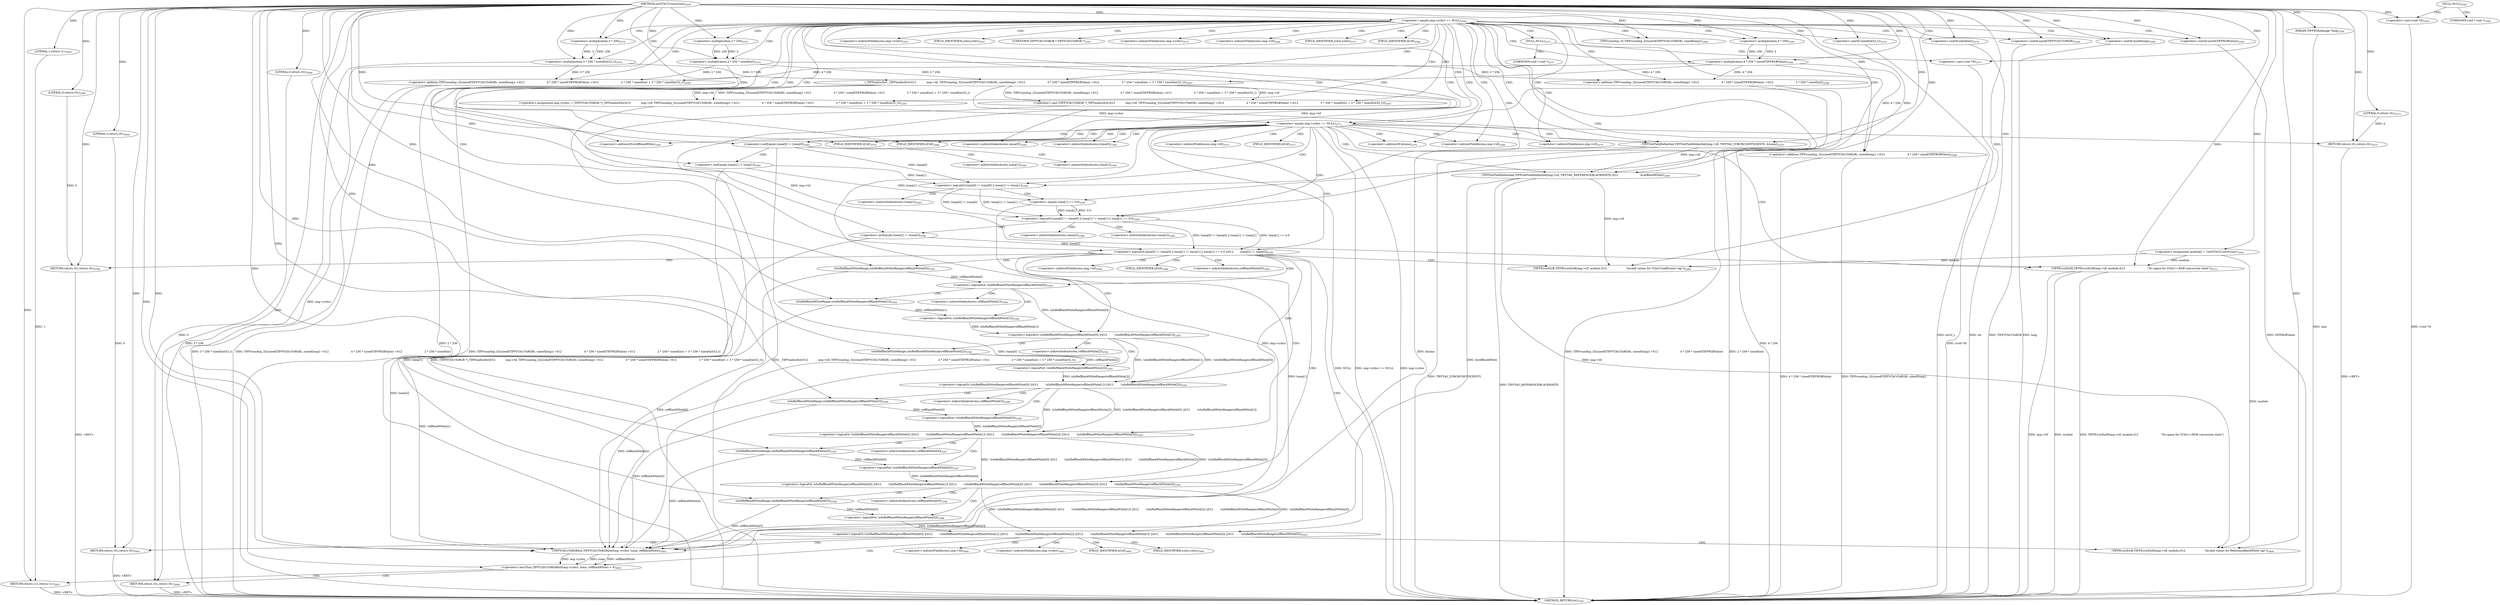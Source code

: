 digraph "initYCbCrConversion" {  
"59996" [label = <(METHOD,initYCbCrConversion)<SUB>2559</SUB>> ]
"60183" [label = <(METHOD_RETURN,int)<SUB>2559</SUB>> ]
"59997" [label = <(PARAM,TIFFRGBAImage *img)<SUB>2559</SUB>> ]
"60000" [label = <(&lt;operator&gt;.assignment,module[] = &quot;initYCbCrConversion&quot;)<SUB>2561</SUB>> ]
"60071" [label = <(TIFFGetFieldDefaulted,TIFFGetFieldDefaulted(img-&gt;tif, TIFFTAG_YCBCRCOEFFICIENTS, &amp;luma))<SUB>2579</SUB>> ]
"60078" [label = <(TIFFGetFieldDefaulted,TIFFGetFieldDefaulted(img-&gt;tif, TIFFTAG_REFERENCEBLACKWHITE,\012                          &amp;refBlackWhite))<SUB>2580</SUB>> ]
"60181" [label = <(RETURN,return (1);,return (1);)<SUB>2607</SUB>> ]
"60006" [label = <(&lt;operator&gt;.equals,img-&gt;ycbcr == NULL)<SUB>2565</SUB>> ]
"60086" [label = <(&lt;operator&gt;.logicalOr,luma[0] != luma[0] || luma[1] != luma[1] || luma[1] == 0.0 ||\012        luma[2] != luma[2])<SUB>2585</SUB>> ]
"60125" [label = <(&lt;operator&gt;.logicalOr,!isInRefBlackWhiteRange(refBlackWhite[0]) ||\012        !isInRefBlackWhiteRange(refBlackWhite[1]) ||\012        !isInRefBlackWhiteRange(refBlackWhite[2]) ||\012        !isInRefBlackWhiteRange(refBlackWhite[3]) ||\012        !isInRefBlackWhiteRange(refBlackWhite[4]) ||\012        !isInRefBlackWhiteRange(refBlackWhite[5]))<SUB>2593</SUB>> ]
"60170" [label = <(&lt;operator&gt;.lessThan,TIFFYCbCrToRGBInit(img-&gt;ycbcr, luma, refBlackWhite) &lt; 0)<SUB>2605</SUB>> ]
"60182" [label = <(LITERAL,1,return (1);)<SUB>2607</SUB>> ]
"60016" [label = <(&lt;operator&gt;.assignment,img-&gt;ycbcr = (TIFFYCbCrToRGB *)_TIFFmallocExt(\012            img-&gt;tif, TIFFroundup_32(sizeof(TIFFYCbCrToRGB), sizeof(long)) +\012                          4 * 256 * sizeof(TIFFRGBValue) +\012                          2 * 256 * sizeof(int) + 3 * 256 * sizeof(int32_t)))<SUB>2567</SUB>> ]
"60116" [label = <(TIFFErrorExtR,TIFFErrorExtR(img-&gt;tif, module,\012                      &quot;Invalid values for YCbCrCoefficients tag&quot;))<SUB>2588</SUB>> ]
"60122" [label = <(RETURN,return (0);,return (0);)<SUB>2590</SUB>> ]
"60161" [label = <(TIFFErrorExtR,TIFFErrorExtR(img-&gt;tif, module,\012                      &quot;Invalid values for ReferenceBlackWhite tag&quot;))<SUB>2600</SUB>> ]
"60167" [label = <(RETURN,return (0);,return (0);)<SUB>2602</SUB>> ]
"60179" [label = <(RETURN,return (0);,return (0);)<SUB>2606</SUB>> ]
"60053" [label = <(&lt;operator&gt;.equals,img-&gt;ycbcr == NULL)<SUB>2571</SUB>> ]
"60087" [label = <(&lt;operator&gt;.logicalOr,luma[0] != luma[0] || luma[1] != luma[1] || luma[1] == 0.0)<SUB>2585</SUB>> ]
"60108" [label = <(&lt;operator&gt;.notEquals,luma[2] != luma[2])<SUB>2586</SUB>> ]
"60123" [label = <(LITERAL,0,return (0);)<SUB>2590</SUB>> ]
"60126" [label = <(&lt;operator&gt;.logicalOr,!isInRefBlackWhiteRange(refBlackWhite[0]) ||\012        !isInRefBlackWhiteRange(refBlackWhite[1]) ||\012        !isInRefBlackWhiteRange(refBlackWhite[2]) ||\012        !isInRefBlackWhiteRange(refBlackWhite[3]) ||\012        !isInRefBlackWhiteRange(refBlackWhite[4]))<SUB>2593</SUB>> ]
"60155" [label = <(&lt;operator&gt;.logicalNot,!isInRefBlackWhiteRange(refBlackWhite[5]))<SUB>2598</SUB>> ]
"60168" [label = <(LITERAL,0,return (0);)<SUB>2602</SUB>> ]
"60171" [label = <(TIFFYCbCrToRGBInit,TIFFYCbCrToRGBInit(img-&gt;ycbcr, luma, refBlackWhite))<SUB>2605</SUB>> ]
"60180" [label = <(LITERAL,0,return (0);)<SUB>2606</SUB>> ]
"60012" [label = <(&lt;operator&gt;.cast,(void *)0)<SUB>2565</SUB>> ]
"60020" [label = <(&lt;operator&gt;.cast,(TIFFYCbCrToRGB *)_TIFFmallocExt(\012            img-&gt;tif, TIFFroundup_32(sizeof(TIFFYCbCrToRGB), sizeof(long)) +\012                          4 * 256 * sizeof(TIFFRGBValue) +\012                          2 * 256 * sizeof(int) + 3 * 256 * sizeof(int32_t)))<SUB>2567</SUB>> ]
"60063" [label = <(TIFFErrorExtR,TIFFErrorExtR(img-&gt;tif, module,\012                          &quot;No space for YCbCr-&gt;RGB conversion state&quot;))<SUB>2573</SUB>> ]
"60069" [label = <(RETURN,return (0);,return (0);)<SUB>2575</SUB>> ]
"60088" [label = <(&lt;operator&gt;.logicalOr,luma[0] != luma[0] || luma[1] != luma[1])<SUB>2585</SUB>> ]
"60103" [label = <(&lt;operator&gt;.equals,luma[1] == 0.0)<SUB>2585</SUB>> ]
"60127" [label = <(&lt;operator&gt;.logicalOr,!isInRefBlackWhiteRange(refBlackWhite[0]) ||\012        !isInRefBlackWhiteRange(refBlackWhite[1]) ||\012        !isInRefBlackWhiteRange(refBlackWhite[2]) ||\012        !isInRefBlackWhiteRange(refBlackWhite[3]))<SUB>2593</SUB>> ]
"60150" [label = <(&lt;operator&gt;.logicalNot,!isInRefBlackWhiteRange(refBlackWhite[4]))<SUB>2597</SUB>> ]
"60156" [label = <(isInRefBlackWhiteRange,isInRefBlackWhiteRange(refBlackWhite[5]))<SUB>2598</SUB>> ]
"60022" [label = <(_TIFFmallocExt,_TIFFmallocExt(\012            img-&gt;tif, TIFFroundup_32(sizeof(TIFFYCbCrToRGB), sizeof(long)) +\012                          4 * 256 * sizeof(TIFFRGBValue) +\012                          2 * 256 * sizeof(int) + 3 * 256 * sizeof(int32_t)))<SUB>2567</SUB>> ]
"60070" [label = <(LITERAL,0,return (0);)<SUB>2575</SUB>> ]
"60089" [label = <(&lt;operator&gt;.notEquals,luma[0] != luma[0])<SUB>2585</SUB>> ]
"60096" [label = <(&lt;operator&gt;.notEquals,luma[1] != luma[1])<SUB>2585</SUB>> ]
"60128" [label = <(&lt;operator&gt;.logicalOr,!isInRefBlackWhiteRange(refBlackWhite[0]) ||\012        !isInRefBlackWhiteRange(refBlackWhite[1]) ||\012        !isInRefBlackWhiteRange(refBlackWhite[2]))<SUB>2593</SUB>> ]
"60145" [label = <(&lt;operator&gt;.logicalNot,!isInRefBlackWhiteRange(refBlackWhite[3]))<SUB>2596</SUB>> ]
"60151" [label = <(isInRefBlackWhiteRange,isInRefBlackWhiteRange(refBlackWhite[4]))<SUB>2597</SUB>> ]
"60026" [label = <(&lt;operator&gt;.addition,TIFFroundup_32(sizeof(TIFFYCbCrToRGB), sizeof(long)) +\012                          4 * 256 * sizeof(TIFFRGBValue) +\012                          2 * 256 * sizeof(int) + 3 * 256 * sizeof(int32_t))<SUB>2568</SUB>> ]
"60059" [label = <(&lt;operator&gt;.cast,(void *)0)<SUB>2571</SUB>> ]
"60129" [label = <(&lt;operator&gt;.logicalOr,!isInRefBlackWhiteRange(refBlackWhite[0]) ||\012        !isInRefBlackWhiteRange(refBlackWhite[1]))<SUB>2593</SUB>> ]
"60140" [label = <(&lt;operator&gt;.logicalNot,!isInRefBlackWhiteRange(refBlackWhite[2]))<SUB>2595</SUB>> ]
"60146" [label = <(isInRefBlackWhiteRange,isInRefBlackWhiteRange(refBlackWhite[3]))<SUB>2596</SUB>> ]
"60027" [label = <(&lt;operator&gt;.addition,TIFFroundup_32(sizeof(TIFFYCbCrToRGB), sizeof(long)) +\012                          4 * 256 * sizeof(TIFFRGBValue) +\012                          2 * 256 * sizeof(int))<SUB>2568</SUB>> ]
"60046" [label = <(&lt;operator&gt;.multiplication,3 * 256 * sizeof(int32_t))<SUB>2570</SUB>> ]
"60130" [label = <(&lt;operator&gt;.logicalNot,!isInRefBlackWhiteRange(refBlackWhite[0]))<SUB>2593</SUB>> ]
"60135" [label = <(&lt;operator&gt;.logicalNot,!isInRefBlackWhiteRange(refBlackWhite[1]))<SUB>2594</SUB>> ]
"60141" [label = <(isInRefBlackWhiteRange,isInRefBlackWhiteRange(refBlackWhite[2]))<SUB>2595</SUB>> ]
"60028" [label = <(&lt;operator&gt;.addition,TIFFroundup_32(sizeof(TIFFYCbCrToRGB), sizeof(long)) +\012                          4 * 256 * sizeof(TIFFRGBValue))<SUB>2568</SUB>> ]
"60040" [label = <(&lt;operator&gt;.multiplication,2 * 256 * sizeof(int))<SUB>2570</SUB>> ]
"60047" [label = <(&lt;operator&gt;.multiplication,3 * 256)<SUB>2570</SUB>> ]
"60050" [label = <(&lt;operator&gt;.sizeOf,sizeof(int32_t))<SUB>2570</SUB>> ]
"60131" [label = <(isInRefBlackWhiteRange,isInRefBlackWhiteRange(refBlackWhite[0]))<SUB>2593</SUB>> ]
"60136" [label = <(isInRefBlackWhiteRange,isInRefBlackWhiteRange(refBlackWhite[1]))<SUB>2594</SUB>> ]
"60029" [label = <(TIFFroundup_32,TIFFroundup_32(sizeof(TIFFYCbCrToRGB), sizeof(long)))<SUB>2568</SUB>> ]
"60034" [label = <(&lt;operator&gt;.multiplication,4 * 256 * sizeof(TIFFRGBValue))<SUB>2569</SUB>> ]
"60041" [label = <(&lt;operator&gt;.multiplication,2 * 256)<SUB>2570</SUB>> ]
"60044" [label = <(&lt;operator&gt;.sizeOf,sizeof(int))<SUB>2570</SUB>> ]
"60030" [label = <(&lt;operator&gt;.sizeOf,sizeof(TIFFYCbCrToRGB))<SUB>2568</SUB>> ]
"60032" [label = <(&lt;operator&gt;.sizeOf,sizeof(long))<SUB>2568</SUB>> ]
"60035" [label = <(&lt;operator&gt;.multiplication,4 * 256)<SUB>2569</SUB>> ]
"60038" [label = <(&lt;operator&gt;.sizeOf,sizeof(TIFFRGBValue))<SUB>2569</SUB>> ]
"60072" [label = <(&lt;operator&gt;.indirectFieldAccess,img-&gt;tif)<SUB>2579</SUB>> ]
"60076" [label = <(&lt;operator&gt;.addressOf,&amp;luma)<SUB>2579</SUB>> ]
"60079" [label = <(&lt;operator&gt;.indirectFieldAccess,img-&gt;tif)<SUB>2580</SUB>> ]
"60083" [label = <(&lt;operator&gt;.addressOf,&amp;refBlackWhite)<SUB>2581</SUB>> ]
"60010" [label = <(NULL,NULL)<SUB>2565</SUB>> ]
"60074" [label = <(FIELD_IDENTIFIER,tif,tif)<SUB>2579</SUB>> ]
"60081" [label = <(FIELD_IDENTIFIER,tif,tif)<SUB>2580</SUB>> ]
"60017" [label = <(&lt;operator&gt;.indirectFieldAccess,img-&gt;ycbcr)<SUB>2567</SUB>> ]
"60109" [label = <(&lt;operator&gt;.indirectIndexAccess,luma[2])<SUB>2586</SUB>> ]
"60112" [label = <(&lt;operator&gt;.indirectIndexAccess,luma[2])<SUB>2586</SUB>> ]
"60117" [label = <(&lt;operator&gt;.indirectFieldAccess,img-&gt;tif)<SUB>2588</SUB>> ]
"60162" [label = <(&lt;operator&gt;.indirectFieldAccess,img-&gt;tif)<SUB>2600</SUB>> ]
"60172" [label = <(&lt;operator&gt;.indirectFieldAccess,img-&gt;ycbcr)<SUB>2605</SUB>> ]
"60019" [label = <(FIELD_IDENTIFIER,ycbcr,ycbcr)<SUB>2567</SUB>> ]
"60021" [label = <(UNKNOWN,TIFFYCbCrToRGB *,TIFFYCbCrToRGB *)<SUB>2567</SUB>> ]
"60054" [label = <(&lt;operator&gt;.indirectFieldAccess,img-&gt;ycbcr)<SUB>2571</SUB>> ]
"60057" [label = <(NULL,NULL)<SUB>2571</SUB>> ]
"60104" [label = <(&lt;operator&gt;.indirectIndexAccess,luma[1])<SUB>2585</SUB>> ]
"60119" [label = <(FIELD_IDENTIFIER,tif,tif)<SUB>2588</SUB>> ]
"60157" [label = <(&lt;operator&gt;.indirectIndexAccess,refBlackWhite[5])<SUB>2598</SUB>> ]
"60164" [label = <(FIELD_IDENTIFIER,tif,tif)<SUB>2600</SUB>> ]
"60174" [label = <(FIELD_IDENTIFIER,ycbcr,ycbcr)<SUB>2605</SUB>> ]
"60013" [label = <(UNKNOWN,void *,void *)<SUB>2565</SUB>> ]
"60023" [label = <(&lt;operator&gt;.indirectFieldAccess,img-&gt;tif)<SUB>2568</SUB>> ]
"60056" [label = <(FIELD_IDENTIFIER,ycbcr,ycbcr)<SUB>2571</SUB>> ]
"60064" [label = <(&lt;operator&gt;.indirectFieldAccess,img-&gt;tif)<SUB>2573</SUB>> ]
"60090" [label = <(&lt;operator&gt;.indirectIndexAccess,luma[0])<SUB>2585</SUB>> ]
"60093" [label = <(&lt;operator&gt;.indirectIndexAccess,luma[0])<SUB>2585</SUB>> ]
"60097" [label = <(&lt;operator&gt;.indirectIndexAccess,luma[1])<SUB>2585</SUB>> ]
"60100" [label = <(&lt;operator&gt;.indirectIndexAccess,luma[1])<SUB>2585</SUB>> ]
"60152" [label = <(&lt;operator&gt;.indirectIndexAccess,refBlackWhite[4])<SUB>2597</SUB>> ]
"60025" [label = <(FIELD_IDENTIFIER,tif,tif)<SUB>2568</SUB>> ]
"60066" [label = <(FIELD_IDENTIFIER,tif,tif)<SUB>2573</SUB>> ]
"60147" [label = <(&lt;operator&gt;.indirectIndexAccess,refBlackWhite[3])<SUB>2596</SUB>> ]
"60060" [label = <(UNKNOWN,void *,void *)<SUB>2571</SUB>> ]
"60142" [label = <(&lt;operator&gt;.indirectIndexAccess,refBlackWhite[2])<SUB>2595</SUB>> ]
"60132" [label = <(&lt;operator&gt;.indirectIndexAccess,refBlackWhite[0])<SUB>2593</SUB>> ]
"60137" [label = <(&lt;operator&gt;.indirectIndexAccess,refBlackWhite[1])<SUB>2594</SUB>> ]
  "60181" -> "60183"  [ label = "DDG: &lt;RET&gt;"] 
  "60069" -> "60183"  [ label = "DDG: &lt;RET&gt;"] 
  "60167" -> "60183"  [ label = "DDG: &lt;RET&gt;"] 
  "60122" -> "60183"  [ label = "DDG: &lt;RET&gt;"] 
  "60179" -> "60183"  [ label = "DDG: &lt;RET&gt;"] 
  "59997" -> "60183"  [ label = "DDG: img"] 
  "60012" -> "60183"  [ label = "DDG: (void *)0"] 
  "60028" -> "60183"  [ label = "DDG: TIFFroundup_32(sizeof(TIFFYCbCrToRGB), sizeof(long))"] 
  "60034" -> "60183"  [ label = "DDG: 4 * 256"] 
  "60028" -> "60183"  [ label = "DDG: 4 * 256 * sizeof(TIFFRGBValue)"] 
  "60027" -> "60183"  [ label = "DDG: TIFFroundup_32(sizeof(TIFFYCbCrToRGB), sizeof(long)) +\012                          4 * 256 * sizeof(TIFFRGBValue)"] 
  "60040" -> "60183"  [ label = "DDG: 2 * 256"] 
  "60027" -> "60183"  [ label = "DDG: 2 * 256 * sizeof(int)"] 
  "60026" -> "60183"  [ label = "DDG: TIFFroundup_32(sizeof(TIFFYCbCrToRGB), sizeof(long)) +\012                          4 * 256 * sizeof(TIFFRGBValue) +\012                          2 * 256 * sizeof(int)"] 
  "60046" -> "60183"  [ label = "DDG: 3 * 256"] 
  "60026" -> "60183"  [ label = "DDG: 3 * 256 * sizeof(int32_t)"] 
  "60022" -> "60183"  [ label = "DDG: TIFFroundup_32(sizeof(TIFFYCbCrToRGB), sizeof(long)) +\012                          4 * 256 * sizeof(TIFFRGBValue) +\012                          2 * 256 * sizeof(int) + 3 * 256 * sizeof(int32_t)"] 
  "60020" -> "60183"  [ label = "DDG: _TIFFmallocExt(\012            img-&gt;tif, TIFFroundup_32(sizeof(TIFFYCbCrToRGB), sizeof(long)) +\012                          4 * 256 * sizeof(TIFFRGBValue) +\012                          2 * 256 * sizeof(int) + 3 * 256 * sizeof(int32_t))"] 
  "60016" -> "60183"  [ label = "DDG: (TIFFYCbCrToRGB *)_TIFFmallocExt(\012            img-&gt;tif, TIFFroundup_32(sizeof(TIFFYCbCrToRGB), sizeof(long)) +\012                          4 * 256 * sizeof(TIFFRGBValue) +\012                          2 * 256 * sizeof(int) + 3 * 256 * sizeof(int32_t))"] 
  "60053" -> "60183"  [ label = "DDG: img-&gt;ycbcr"] 
  "60053" -> "60183"  [ label = "DDG: NULL"] 
  "60059" -> "60183"  [ label = "DDG: (void *)0"] 
  "60053" -> "60183"  [ label = "DDG: img-&gt;ycbcr == NULL"] 
  "60063" -> "60183"  [ label = "DDG: img-&gt;tif"] 
  "60063" -> "60183"  [ label = "DDG: module"] 
  "60063" -> "60183"  [ label = "DDG: TIFFErrorExtR(img-&gt;tif, module,\012                          &quot;No space for YCbCr-&gt;RGB conversion state&quot;)"] 
  "60038" -> "60183"  [ label = "DDG: TIFFRGBValue"] 
  "60071" -> "60183"  [ label = "DDG: TIFFTAG_YCBCRCOEFFICIENTS"] 
  "60050" -> "60183"  [ label = "DDG: int32_t"] 
  "60078" -> "60183"  [ label = "DDG: TIFFTAG_REFERENCEBLACKWHITE"] 
  "60030" -> "60183"  [ label = "DDG: TIFFYCbCrToRGB"] 
  "60032" -> "60183"  [ label = "DDG: long"] 
  "60044" -> "60183"  [ label = "DDG: int"] 
  "59996" -> "59997"  [ label = "DDG: "] 
  "59996" -> "60000"  [ label = "DDG: "] 
  "60182" -> "60181"  [ label = "DDG: 1"] 
  "59996" -> "60181"  [ label = "DDG: "] 
  "60022" -> "60071"  [ label = "DDG: img-&gt;tif"] 
  "59996" -> "60071"  [ label = "DDG: "] 
  "60071" -> "60078"  [ label = "DDG: img-&gt;tif"] 
  "59996" -> "60078"  [ label = "DDG: "] 
  "59996" -> "60182"  [ label = "DDG: "] 
  "59996" -> "60006"  [ label = "DDG: "] 
  "60022" -> "60016"  [ label = "DDG: img-&gt;tif"] 
  "60022" -> "60016"  [ label = "DDG: TIFFroundup_32(sizeof(TIFFYCbCrToRGB), sizeof(long)) +\012                          4 * 256 * sizeof(TIFFRGBValue) +\012                          2 * 256 * sizeof(int) + 3 * 256 * sizeof(int32_t)"] 
  "60087" -> "60086"  [ label = "DDG: luma[0] != luma[0] || luma[1] != luma[1]"] 
  "60087" -> "60086"  [ label = "DDG: luma[1] == 0.0"] 
  "60108" -> "60086"  [ label = "DDG: luma[2]"] 
  "60123" -> "60122"  [ label = "DDG: 0"] 
  "59996" -> "60122"  [ label = "DDG: "] 
  "60126" -> "60125"  [ label = "DDG: !isInRefBlackWhiteRange(refBlackWhite[0]) ||\012        !isInRefBlackWhiteRange(refBlackWhite[1]) ||\012        !isInRefBlackWhiteRange(refBlackWhite[2]) ||\012        !isInRefBlackWhiteRange(refBlackWhite[3])"] 
  "60126" -> "60125"  [ label = "DDG: !isInRefBlackWhiteRange(refBlackWhite[4])"] 
  "60155" -> "60125"  [ label = "DDG: isInRefBlackWhiteRange(refBlackWhite[5])"] 
  "60168" -> "60167"  [ label = "DDG: 0"] 
  "59996" -> "60167"  [ label = "DDG: "] 
  "60171" -> "60170"  [ label = "DDG: img-&gt;ycbcr"] 
  "60171" -> "60170"  [ label = "DDG: luma"] 
  "60171" -> "60170"  [ label = "DDG: refBlackWhite"] 
  "59996" -> "60170"  [ label = "DDG: "] 
  "60180" -> "60179"  [ label = "DDG: 0"] 
  "59996" -> "60179"  [ label = "DDG: "] 
  "60088" -> "60087"  [ label = "DDG: luma[0] != luma[0]"] 
  "60088" -> "60087"  [ label = "DDG: luma[1] != luma[1]"] 
  "60103" -> "60087"  [ label = "DDG: luma[1]"] 
  "60103" -> "60087"  [ label = "DDG: 0.0"] 
  "59996" -> "60108"  [ label = "DDG: "] 
  "60078" -> "60116"  [ label = "DDG: img-&gt;tif"] 
  "60000" -> "60116"  [ label = "DDG: module"] 
  "59996" -> "60116"  [ label = "DDG: "] 
  "59996" -> "60123"  [ label = "DDG: "] 
  "60127" -> "60126"  [ label = "DDG: !isInRefBlackWhiteRange(refBlackWhite[0]) ||\012        !isInRefBlackWhiteRange(refBlackWhite[1]) ||\012        !isInRefBlackWhiteRange(refBlackWhite[2])"] 
  "60127" -> "60126"  [ label = "DDG: !isInRefBlackWhiteRange(refBlackWhite[3])"] 
  "60150" -> "60126"  [ label = "DDG: isInRefBlackWhiteRange(refBlackWhite[4])"] 
  "60156" -> "60155"  [ label = "DDG: refBlackWhite[5]"] 
  "60078" -> "60161"  [ label = "DDG: img-&gt;tif"] 
  "60000" -> "60161"  [ label = "DDG: module"] 
  "59996" -> "60161"  [ label = "DDG: "] 
  "59996" -> "60168"  [ label = "DDG: "] 
  "60006" -> "60171"  [ label = "DDG: img-&gt;ycbcr"] 
  "60053" -> "60171"  [ label = "DDG: img-&gt;ycbcr"] 
  "60071" -> "60171"  [ label = "DDG: &amp;luma"] 
  "60089" -> "60171"  [ label = "DDG: luma[0]"] 
  "60096" -> "60171"  [ label = "DDG: luma[1]"] 
  "60103" -> "60171"  [ label = "DDG: luma[1]"] 
  "60108" -> "60171"  [ label = "DDG: luma[2]"] 
  "59996" -> "60171"  [ label = "DDG: "] 
  "60078" -> "60171"  [ label = "DDG: &amp;refBlackWhite"] 
  "60131" -> "60171"  [ label = "DDG: refBlackWhite[0]"] 
  "60136" -> "60171"  [ label = "DDG: refBlackWhite[1]"] 
  "60141" -> "60171"  [ label = "DDG: refBlackWhite[2]"] 
  "60146" -> "60171"  [ label = "DDG: refBlackWhite[3]"] 
  "60151" -> "60171"  [ label = "DDG: refBlackWhite[4]"] 
  "60156" -> "60171"  [ label = "DDG: refBlackWhite[5]"] 
  "59996" -> "60180"  [ label = "DDG: "] 
  "59996" -> "60012"  [ label = "DDG: "] 
  "60022" -> "60020"  [ label = "DDG: img-&gt;tif"] 
  "60022" -> "60020"  [ label = "DDG: TIFFroundup_32(sizeof(TIFFYCbCrToRGB), sizeof(long)) +\012                          4 * 256 * sizeof(TIFFRGBValue) +\012                          2 * 256 * sizeof(int) + 3 * 256 * sizeof(int32_t)"] 
  "60016" -> "60053"  [ label = "DDG: img-&gt;ycbcr"] 
  "59996" -> "60053"  [ label = "DDG: "] 
  "60070" -> "60069"  [ label = "DDG: 0"] 
  "59996" -> "60069"  [ label = "DDG: "] 
  "60089" -> "60088"  [ label = "DDG: luma[0]"] 
  "60096" -> "60088"  [ label = "DDG: luma[1]"] 
  "60096" -> "60103"  [ label = "DDG: luma[1]"] 
  "59996" -> "60103"  [ label = "DDG: "] 
  "60128" -> "60127"  [ label = "DDG: !isInRefBlackWhiteRange(refBlackWhite[0]) ||\012        !isInRefBlackWhiteRange(refBlackWhite[1])"] 
  "60128" -> "60127"  [ label = "DDG: !isInRefBlackWhiteRange(refBlackWhite[2])"] 
  "60145" -> "60127"  [ label = "DDG: isInRefBlackWhiteRange(refBlackWhite[3])"] 
  "60151" -> "60150"  [ label = "DDG: refBlackWhite[4]"] 
  "59996" -> "60156"  [ label = "DDG: "] 
  "60034" -> "60022"  [ label = "DDG: 4 * 256"] 
  "60040" -> "60022"  [ label = "DDG: 2 * 256"] 
  "60046" -> "60022"  [ label = "DDG: 3 * 256"] 
  "60022" -> "60063"  [ label = "DDG: img-&gt;tif"] 
  "60000" -> "60063"  [ label = "DDG: module"] 
  "59996" -> "60063"  [ label = "DDG: "] 
  "59996" -> "60070"  [ label = "DDG: "] 
  "59996" -> "60089"  [ label = "DDG: "] 
  "59996" -> "60096"  [ label = "DDG: "] 
  "60129" -> "60128"  [ label = "DDG: !isInRefBlackWhiteRange(refBlackWhite[0])"] 
  "60129" -> "60128"  [ label = "DDG: !isInRefBlackWhiteRange(refBlackWhite[1])"] 
  "60140" -> "60128"  [ label = "DDG: isInRefBlackWhiteRange(refBlackWhite[2])"] 
  "60146" -> "60145"  [ label = "DDG: refBlackWhite[3]"] 
  "59996" -> "60151"  [ label = "DDG: "] 
  "60034" -> "60026"  [ label = "DDG: 4 * 256"] 
  "60040" -> "60026"  [ label = "DDG: 2 * 256"] 
  "60046" -> "60026"  [ label = "DDG: 3 * 256"] 
  "59996" -> "60059"  [ label = "DDG: "] 
  "60130" -> "60129"  [ label = "DDG: isInRefBlackWhiteRange(refBlackWhite[0])"] 
  "60135" -> "60129"  [ label = "DDG: isInRefBlackWhiteRange(refBlackWhite[1])"] 
  "60141" -> "60140"  [ label = "DDG: refBlackWhite[2]"] 
  "59996" -> "60146"  [ label = "DDG: "] 
  "60034" -> "60027"  [ label = "DDG: 4 * 256"] 
  "60040" -> "60027"  [ label = "DDG: 2 * 256"] 
  "60047" -> "60046"  [ label = "DDG: 3"] 
  "60047" -> "60046"  [ label = "DDG: 256"] 
  "59996" -> "60046"  [ label = "DDG: "] 
  "60131" -> "60130"  [ label = "DDG: refBlackWhite[0]"] 
  "60136" -> "60135"  [ label = "DDG: refBlackWhite[1]"] 
  "59996" -> "60141"  [ label = "DDG: "] 
  "60034" -> "60028"  [ label = "DDG: 4 * 256"] 
  "60041" -> "60040"  [ label = "DDG: 2"] 
  "60041" -> "60040"  [ label = "DDG: 256"] 
  "59996" -> "60040"  [ label = "DDG: "] 
  "59996" -> "60047"  [ label = "DDG: "] 
  "59996" -> "60050"  [ label = "DDG: "] 
  "59996" -> "60131"  [ label = "DDG: "] 
  "59996" -> "60136"  [ label = "DDG: "] 
  "59996" -> "60029"  [ label = "DDG: "] 
  "60035" -> "60034"  [ label = "DDG: 4"] 
  "60035" -> "60034"  [ label = "DDG: 256"] 
  "59996" -> "60034"  [ label = "DDG: "] 
  "59996" -> "60041"  [ label = "DDG: "] 
  "59996" -> "60044"  [ label = "DDG: "] 
  "59996" -> "60030"  [ label = "DDG: "] 
  "59996" -> "60032"  [ label = "DDG: "] 
  "59996" -> "60035"  [ label = "DDG: "] 
  "59996" -> "60038"  [ label = "DDG: "] 
  "60006" -> "60079"  [ label = "CDG: "] 
  "60006" -> "60034"  [ label = "CDG: "] 
  "60006" -> "60089"  [ label = "CDG: "] 
  "60006" -> "60072"  [ label = "CDG: "] 
  "60006" -> "60025"  [ label = "CDG: "] 
  "60006" -> "60029"  [ label = "CDG: "] 
  "60006" -> "60076"  [ label = "CDG: "] 
  "60006" -> "60017"  [ label = "CDG: "] 
  "60006" -> "60050"  [ label = "CDG: "] 
  "60006" -> "60028"  [ label = "CDG: "] 
  "60006" -> "60083"  [ label = "CDG: "] 
  "60006" -> "60074"  [ label = "CDG: "] 
  "60006" -> "60026"  [ label = "CDG: "] 
  "60006" -> "60044"  [ label = "CDG: "] 
  "60006" -> "60040"  [ label = "CDG: "] 
  "60006" -> "60086"  [ label = "CDG: "] 
  "60006" -> "60056"  [ label = "CDG: "] 
  "60006" -> "60078"  [ label = "CDG: "] 
  "60006" -> "60093"  [ label = "CDG: "] 
  "60006" -> "60090"  [ label = "CDG: "] 
  "60006" -> "60071"  [ label = "CDG: "] 
  "60006" -> "60022"  [ label = "CDG: "] 
  "60006" -> "60047"  [ label = "CDG: "] 
  "60006" -> "60030"  [ label = "CDG: "] 
  "60006" -> "60081"  [ label = "CDG: "] 
  "60006" -> "60021"  [ label = "CDG: "] 
  "60006" -> "60020"  [ label = "CDG: "] 
  "60006" -> "60027"  [ label = "CDG: "] 
  "60006" -> "60053"  [ label = "CDG: "] 
  "60006" -> "60019"  [ label = "CDG: "] 
  "60006" -> "60038"  [ label = "CDG: "] 
  "60006" -> "60046"  [ label = "CDG: "] 
  "60006" -> "60023"  [ label = "CDG: "] 
  "60006" -> "60057"  [ label = "CDG: "] 
  "60006" -> "60087"  [ label = "CDG: "] 
  "60006" -> "60041"  [ label = "CDG: "] 
  "60006" -> "60088"  [ label = "CDG: "] 
  "60006" -> "60054"  [ label = "CDG: "] 
  "60006" -> "60032"  [ label = "CDG: "] 
  "60006" -> "60016"  [ label = "CDG: "] 
  "60006" -> "60035"  [ label = "CDG: "] 
  "60086" -> "60126"  [ label = "CDG: "] 
  "60086" -> "60128"  [ label = "CDG: "] 
  "60086" -> "60119"  [ label = "CDG: "] 
  "60086" -> "60122"  [ label = "CDG: "] 
  "60086" -> "60130"  [ label = "CDG: "] 
  "60086" -> "60127"  [ label = "CDG: "] 
  "60086" -> "60125"  [ label = "CDG: "] 
  "60086" -> "60116"  [ label = "CDG: "] 
  "60086" -> "60131"  [ label = "CDG: "] 
  "60086" -> "60132"  [ label = "CDG: "] 
  "60086" -> "60117"  [ label = "CDG: "] 
  "60086" -> "60129"  [ label = "CDG: "] 
  "60125" -> "60170"  [ label = "CDG: "] 
  "60125" -> "60162"  [ label = "CDG: "] 
  "60125" -> "60161"  [ label = "CDG: "] 
  "60125" -> "60164"  [ label = "CDG: "] 
  "60125" -> "60171"  [ label = "CDG: "] 
  "60125" -> "60172"  [ label = "CDG: "] 
  "60125" -> "60167"  [ label = "CDG: "] 
  "60125" -> "60174"  [ label = "CDG: "] 
  "60170" -> "60179"  [ label = "CDG: "] 
  "60170" -> "60181"  [ label = "CDG: "] 
  "60010" -> "60012"  [ label = "CDG: "] 
  "60010" -> "60013"  [ label = "CDG: "] 
  "60087" -> "60109"  [ label = "CDG: "] 
  "60087" -> "60112"  [ label = "CDG: "] 
  "60087" -> "60108"  [ label = "CDG: "] 
  "60126" -> "60156"  [ label = "CDG: "] 
  "60126" -> "60157"  [ label = "CDG: "] 
  "60126" -> "60155"  [ label = "CDG: "] 
  "60053" -> "60069"  [ label = "CDG: "] 
  "60053" -> "60079"  [ label = "CDG: "] 
  "60053" -> "60089"  [ label = "CDG: "] 
  "60053" -> "60072"  [ label = "CDG: "] 
  "60053" -> "60076"  [ label = "CDG: "] 
  "60053" -> "60083"  [ label = "CDG: "] 
  "60053" -> "60074"  [ label = "CDG: "] 
  "60053" -> "60086"  [ label = "CDG: "] 
  "60053" -> "60063"  [ label = "CDG: "] 
  "60053" -> "60078"  [ label = "CDG: "] 
  "60053" -> "60093"  [ label = "CDG: "] 
  "60053" -> "60090"  [ label = "CDG: "] 
  "60053" -> "60071"  [ label = "CDG: "] 
  "60053" -> "60081"  [ label = "CDG: "] 
  "60053" -> "60064"  [ label = "CDG: "] 
  "60053" -> "60087"  [ label = "CDG: "] 
  "60053" -> "60066"  [ label = "CDG: "] 
  "60053" -> "60088"  [ label = "CDG: "] 
  "60088" -> "60104"  [ label = "CDG: "] 
  "60088" -> "60103"  [ label = "CDG: "] 
  "60127" -> "60152"  [ label = "CDG: "] 
  "60127" -> "60150"  [ label = "CDG: "] 
  "60127" -> "60151"  [ label = "CDG: "] 
  "60057" -> "60059"  [ label = "CDG: "] 
  "60057" -> "60060"  [ label = "CDG: "] 
  "60089" -> "60100"  [ label = "CDG: "] 
  "60089" -> "60096"  [ label = "CDG: "] 
  "60089" -> "60097"  [ label = "CDG: "] 
  "60128" -> "60145"  [ label = "CDG: "] 
  "60128" -> "60146"  [ label = "CDG: "] 
  "60128" -> "60147"  [ label = "CDG: "] 
  "60129" -> "60141"  [ label = "CDG: "] 
  "60129" -> "60140"  [ label = "CDG: "] 
  "60129" -> "60142"  [ label = "CDG: "] 
  "60130" -> "60136"  [ label = "CDG: "] 
  "60130" -> "60135"  [ label = "CDG: "] 
  "60130" -> "60137"  [ label = "CDG: "] 
}
